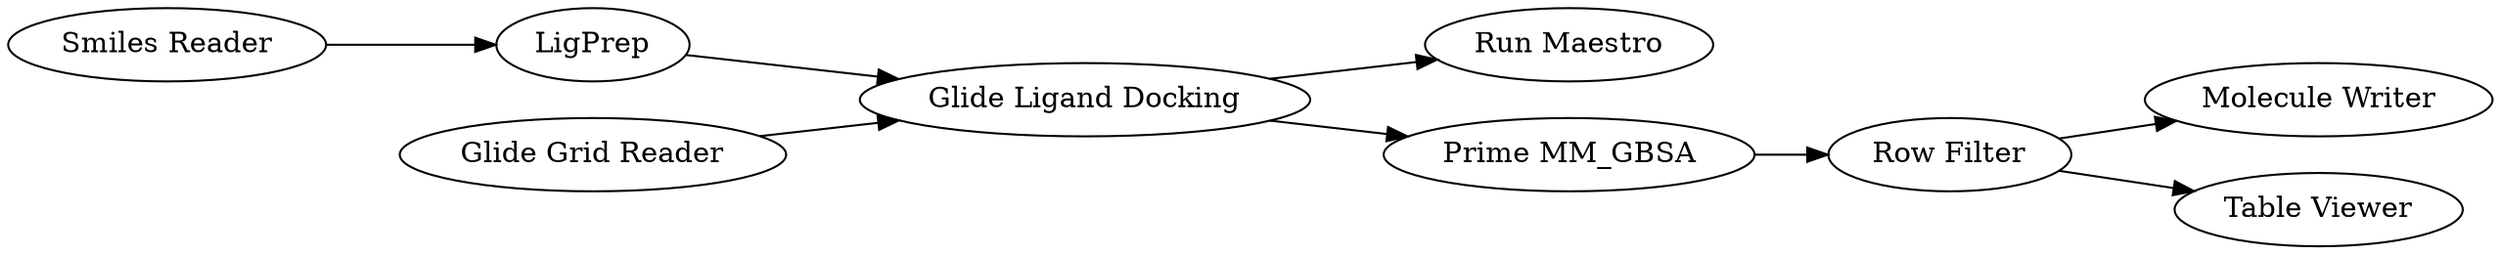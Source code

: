 digraph {
	"4223262411560965021_8353" [label="Smiles Reader"]
	"4223262411560965021_104" [label="Row Filter"]
	"4223262411560965021_9686" [label="Glide Grid Reader"]
	"4223262411560965021_9688" [label="Glide Ligand Docking"]
	"4223262411560965021_8348" [label="Molecule Writer"]
	"4223262411560965021_9687" [label=LigPrep]
	"4223262411560965021_32" [label="Run Maestro"]
	"4223262411560965021_91" [label="Table Viewer"]
	"4223262411560965021_98" [label="Prime MM_GBSA"]
	"4223262411560965021_9686" -> "4223262411560965021_9688"
	"4223262411560965021_98" -> "4223262411560965021_104"
	"4223262411560965021_104" -> "4223262411560965021_8348"
	"4223262411560965021_9688" -> "4223262411560965021_32"
	"4223262411560965021_9688" -> "4223262411560965021_98"
	"4223262411560965021_104" -> "4223262411560965021_91"
	"4223262411560965021_9687" -> "4223262411560965021_9688"
	"4223262411560965021_8353" -> "4223262411560965021_9687"
	rankdir=LR
}
